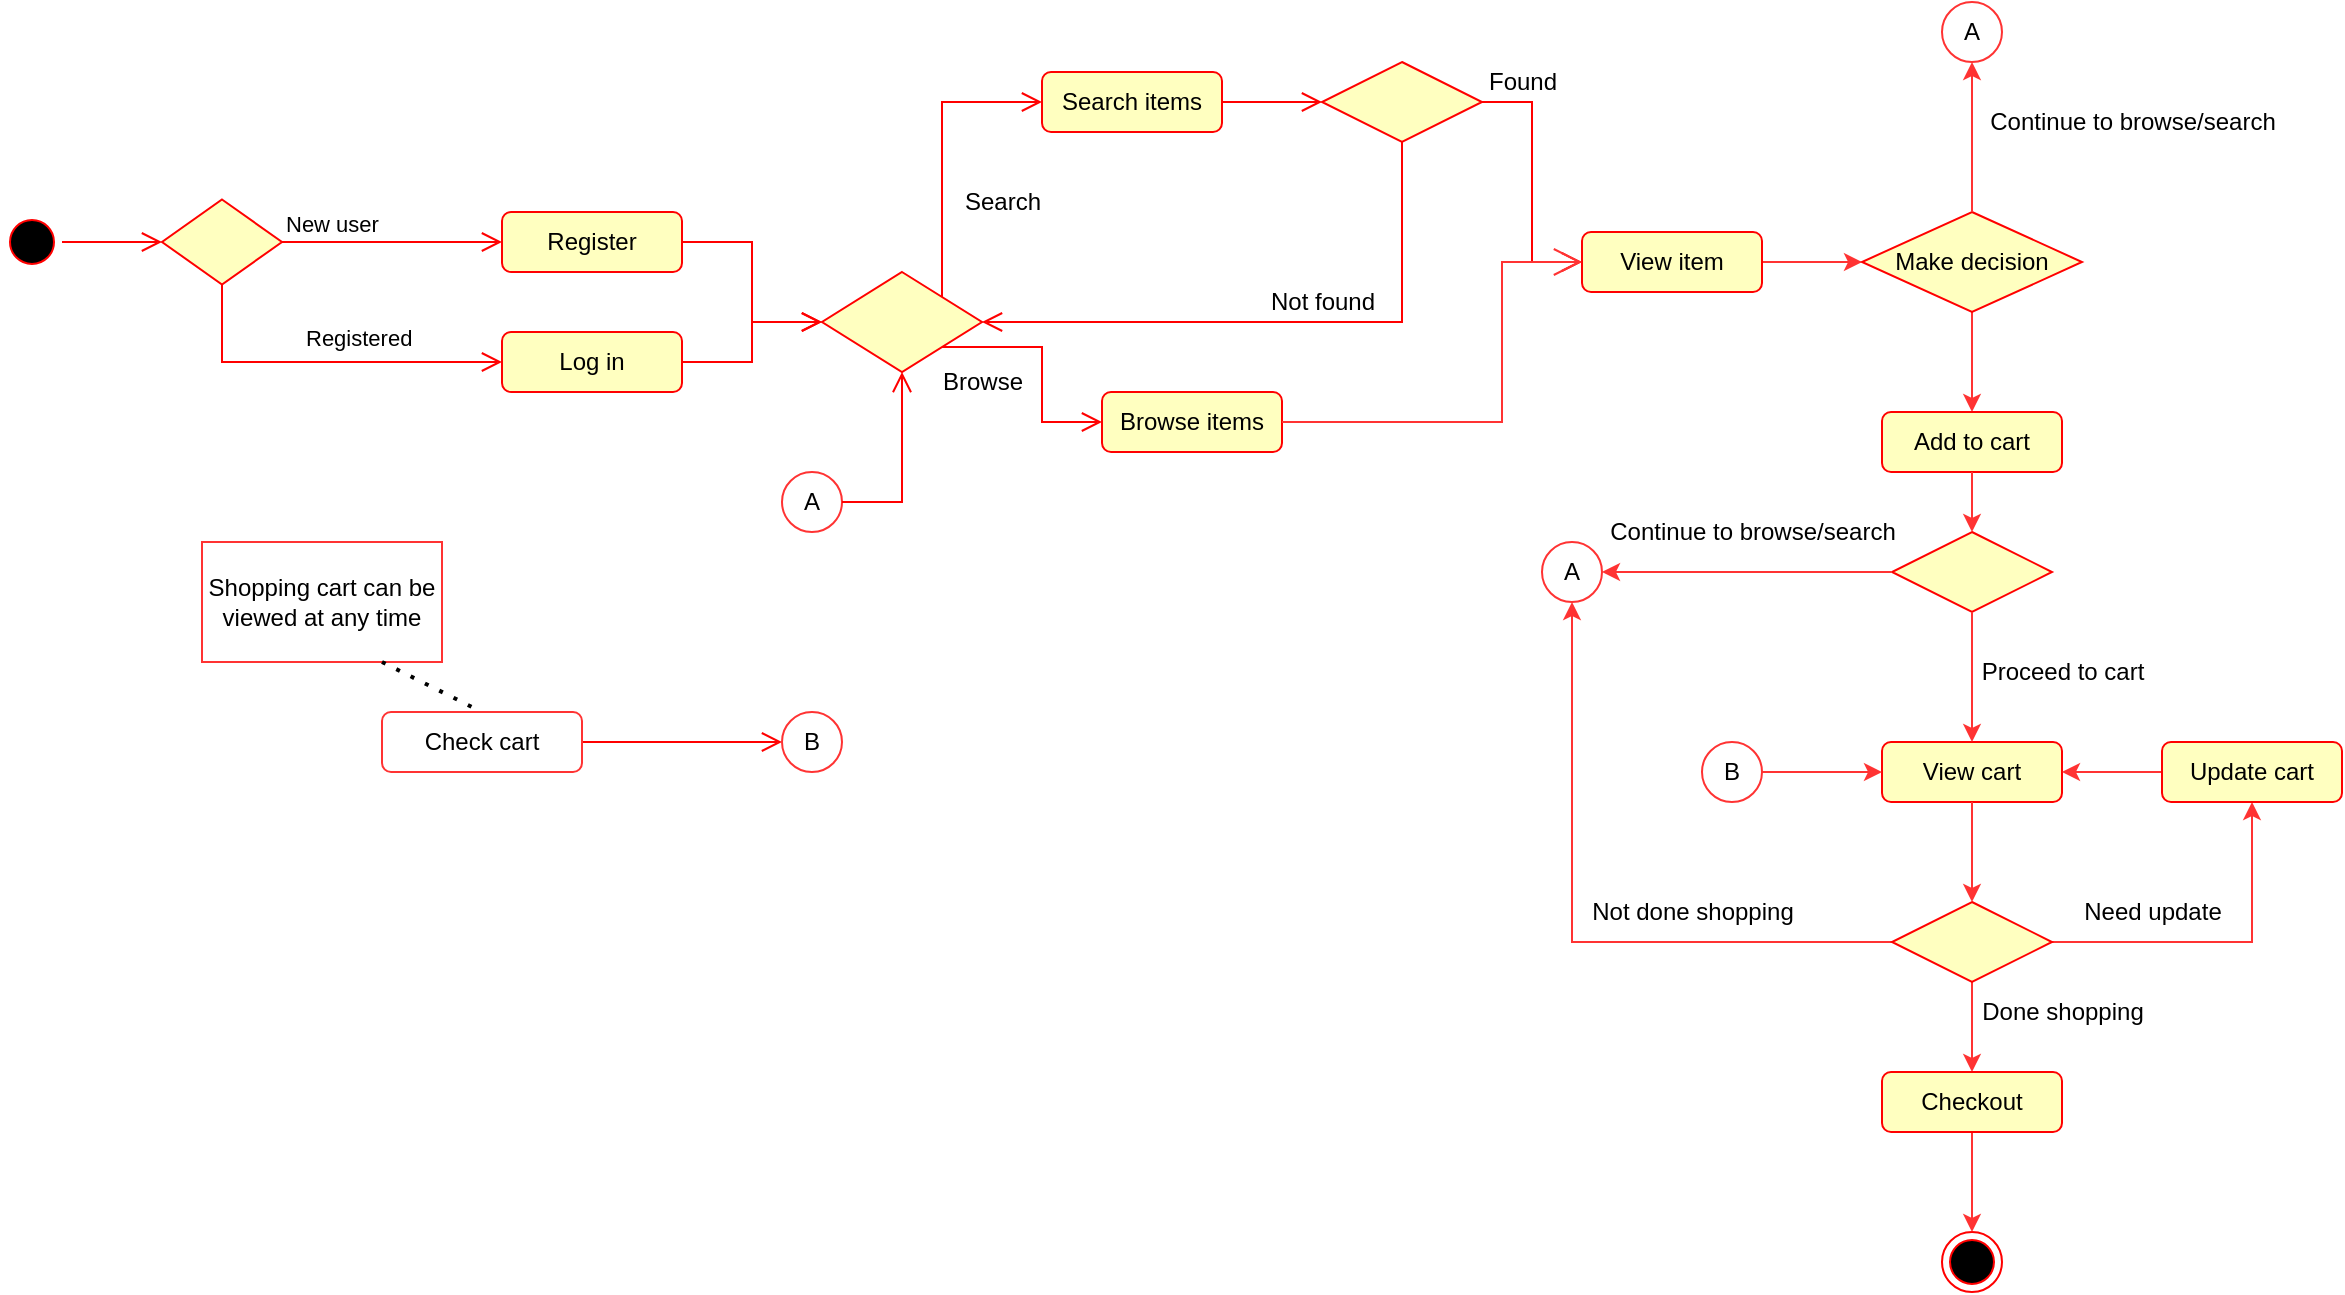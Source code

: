 <mxfile version="24.1.0" type="device">
  <diagram name="Page-1" id="58cdce13-f638-feb5-8d6f-7d28b1aa9fa0">
    <mxGraphModel dx="1613" dy="706" grid="1" gridSize="10" guides="1" tooltips="1" connect="1" arrows="1" fold="1" page="1" pageScale="1" pageWidth="1100" pageHeight="850" background="none" math="0" shadow="0">
      <root>
        <mxCell id="0" />
        <mxCell id="1" parent="0" />
        <mxCell id="hn9e4UP-f08yugh81iEx-1" value="" style="ellipse;html=1;shape=startState;fillColor=#000000;strokeColor=#ff0000;" parent="1" vertex="1">
          <mxGeometry x="50" y="210" width="30" height="30" as="geometry" />
        </mxCell>
        <mxCell id="hn9e4UP-f08yugh81iEx-2" value="" style="edgeStyle=orthogonalEdgeStyle;html=1;verticalAlign=bottom;endArrow=open;endSize=8;strokeColor=#ff0000;rounded=0;exitX=1;exitY=0.5;exitDx=0;exitDy=0;" parent="1" source="hn9e4UP-f08yugh81iEx-1" edge="1">
          <mxGeometry relative="1" as="geometry">
            <mxPoint x="130" y="225" as="targetPoint" />
            <mxPoint x="65" y="240" as="sourcePoint" />
          </mxGeometry>
        </mxCell>
        <mxCell id="hn9e4UP-f08yugh81iEx-3" value="" style="rhombus;whiteSpace=wrap;html=1;fontColor=#000000;fillColor=#ffffc0;strokeColor=#ff0000;" parent="1" vertex="1">
          <mxGeometry x="130" y="203.75" width="60" height="42.5" as="geometry" />
        </mxCell>
        <mxCell id="hn9e4UP-f08yugh81iEx-4" value="New user" style="edgeStyle=orthogonalEdgeStyle;html=1;align=left;verticalAlign=bottom;endArrow=open;endSize=8;strokeColor=#ff0000;rounded=0;exitX=1;exitY=0.5;exitDx=0;exitDy=0;entryX=0;entryY=0.5;entryDx=0;entryDy=0;" parent="1" source="hn9e4UP-f08yugh81iEx-3" target="hn9e4UP-f08yugh81iEx-8" edge="1">
          <mxGeometry x="-1" relative="1" as="geometry">
            <mxPoint x="290" y="213.75" as="targetPoint" />
            <mxPoint x="199.859" y="213.85" as="sourcePoint" />
          </mxGeometry>
        </mxCell>
        <mxCell id="hn9e4UP-f08yugh81iEx-5" value="Registered" style="edgeStyle=orthogonalEdgeStyle;html=1;align=left;verticalAlign=top;endArrow=open;endSize=8;strokeColor=#ff0000;rounded=0;entryX=0;entryY=0.5;entryDx=0;entryDy=0;exitX=0.5;exitY=1;exitDx=0;exitDy=0;" parent="1" source="hn9e4UP-f08yugh81iEx-3" target="hn9e4UP-f08yugh81iEx-9" edge="1">
          <mxGeometry x="-0.119" y="25" relative="1" as="geometry">
            <mxPoint x="279.95" y="285.03" as="targetPoint" />
            <mxPoint x="159.998" y="246.246" as="sourcePoint" />
            <Array as="points">
              <mxPoint x="160" y="285" />
              <mxPoint x="290" y="285" />
            </Array>
            <mxPoint as="offset" />
          </mxGeometry>
        </mxCell>
        <mxCell id="hn9e4UP-f08yugh81iEx-8" value="Register&lt;span style=&quot;color: rgba(0, 0, 0, 0); font-family: monospace; font-size: 0px; text-align: start; text-wrap: nowrap;&quot;&gt;%3CmxGraphModel%3E%3Croot%3E%3CmxCell%20id%3D%220%22%2F%3E%3CmxCell%20id%3D%221%22%20parent%3D%220%22%2F%3E%3CmxCell%20id%3D%222%22%20value%3D%22Browse%20Items%22%20style%3D%22rounded%3D1%3BwhiteSpace%3Dwrap%3Bhtml%3D1%3BfillColor%3D%23ffffc0%3BstrokeColor%3D%23ff0000%3BfontColor%3D%23000000%3B%22%20vertex%3D%221%22%20parent%3D%221%22%3E%3CmxGeometry%20x%3D%22220%22%20y%3D%22110%22%20width%3D%2290%22%20height%3D%2230%22%20as%3D%22geometry%22%2F%3E%3C%2FmxCell%3E%3C%2Froot%3E%3C%2FmxGraphModel%3E&lt;/span&gt;" style="rounded=1;whiteSpace=wrap;html=1;fillColor=#ffffc0;strokeColor=#ff0000;fontColor=#000000;" parent="1" vertex="1">
          <mxGeometry x="300" y="210" width="90" height="30" as="geometry" />
        </mxCell>
        <mxCell id="hn9e4UP-f08yugh81iEx-9" value="Log in" style="rounded=1;whiteSpace=wrap;html=1;fillColor=#ffffc0;strokeColor=#ff0000;fontColor=#000000;" parent="1" vertex="1">
          <mxGeometry x="300" y="270" width="90" height="30" as="geometry" />
        </mxCell>
        <mxCell id="hn9e4UP-f08yugh81iEx-13" value="" style="edgeStyle=orthogonalEdgeStyle;html=1;align=left;verticalAlign=bottom;endArrow=open;endSize=8;strokeColor=#ff0000;rounded=0;entryX=0;entryY=0.5;entryDx=0;entryDy=0;exitX=1;exitY=0.5;exitDx=0;exitDy=0;" parent="1" source="hn9e4UP-f08yugh81iEx-8" target="HdDQlEBCYO6yjAjvUNcA-2" edge="1">
          <mxGeometry x="-1" relative="1" as="geometry">
            <mxPoint x="460" y="250" as="targetPoint" />
            <mxPoint x="400" y="224.6" as="sourcePoint" />
          </mxGeometry>
        </mxCell>
        <mxCell id="hn9e4UP-f08yugh81iEx-14" value="" style="edgeStyle=orthogonalEdgeStyle;html=1;align=left;verticalAlign=bottom;endArrow=open;endSize=8;strokeColor=#ff0000;rounded=0;entryX=0;entryY=0.5;entryDx=0;entryDy=0;exitX=1;exitY=0.5;exitDx=0;exitDy=0;" parent="1" source="hn9e4UP-f08yugh81iEx-9" target="HdDQlEBCYO6yjAjvUNcA-2" edge="1">
          <mxGeometry x="-1" relative="1" as="geometry">
            <mxPoint x="460" y="250" as="targetPoint" />
            <mxPoint x="400" y="284.6" as="sourcePoint" />
          </mxGeometry>
        </mxCell>
        <mxCell id="hn9e4UP-f08yugh81iEx-45" value="" style="ellipse;html=1;shape=endState;fillColor=#000000;strokeColor=#ff0000;" parent="1" vertex="1">
          <mxGeometry x="1020" y="720" width="30" height="30" as="geometry" />
        </mxCell>
        <mxCell id="hn9e4UP-f08yugh81iEx-60" value="Search" style="text;html=1;align=center;verticalAlign=middle;resizable=0;points=[];autosize=1;strokeColor=none;fillColor=none;" parent="1" vertex="1">
          <mxGeometry x="520" y="190" width="60" height="30" as="geometry" />
        </mxCell>
        <mxCell id="HdDQlEBCYO6yjAjvUNcA-2" value="" style="rhombus;whiteSpace=wrap;html=1;fontColor=#000000;fillColor=#ffffc0;strokeColor=#ff0000;" parent="1" vertex="1">
          <mxGeometry x="460" y="240" width="80" height="50" as="geometry" />
        </mxCell>
        <mxCell id="HdDQlEBCYO6yjAjvUNcA-3" value="" style="edgeStyle=orthogonalEdgeStyle;html=1;align=left;verticalAlign=bottom;endArrow=open;endSize=8;strokeColor=#ff0000;rounded=0;exitX=1;exitY=0;exitDx=0;exitDy=0;entryX=0;entryY=0.5;entryDx=0;entryDy=0;" parent="1" source="HdDQlEBCYO6yjAjvUNcA-2" target="HdDQlEBCYO6yjAjvUNcA-4" edge="1">
          <mxGeometry x="-1" relative="1" as="geometry">
            <mxPoint x="520" y="170" as="targetPoint" />
            <mxPoint x="500" y="211.25" as="sourcePoint" />
            <Array as="points">
              <mxPoint x="520" y="155" />
            </Array>
          </mxGeometry>
        </mxCell>
        <mxCell id="HdDQlEBCYO6yjAjvUNcA-4" value="Search items" style="rounded=1;whiteSpace=wrap;html=1;fillColor=#ffffc0;strokeColor=#ff0000;fontColor=#000000;" parent="1" vertex="1">
          <mxGeometry x="570" y="140" width="90" height="30" as="geometry" />
        </mxCell>
        <mxCell id="HdDQlEBCYO6yjAjvUNcA-5" value="" style="rhombus;whiteSpace=wrap;html=1;fontColor=#000000;fillColor=#ffffc0;strokeColor=#ff0000;" parent="1" vertex="1">
          <mxGeometry x="710" y="135" width="80" height="40" as="geometry" />
        </mxCell>
        <mxCell id="HdDQlEBCYO6yjAjvUNcA-6" value="" style="edgeStyle=orthogonalEdgeStyle;html=1;align=left;verticalAlign=bottom;endArrow=open;endSize=8;strokeColor=#ff0000;rounded=0;exitX=1;exitY=0.5;exitDx=0;exitDy=0;entryX=0;entryY=0.5;entryDx=0;entryDy=0;" parent="1" source="HdDQlEBCYO6yjAjvUNcA-4" target="HdDQlEBCYO6yjAjvUNcA-5" edge="1">
          <mxGeometry x="-1" relative="1" as="geometry">
            <mxPoint x="720" y="185" as="targetPoint" />
            <mxPoint x="690" y="280" as="sourcePoint" />
            <Array as="points">
              <mxPoint x="670" y="155" />
              <mxPoint x="670" y="155" />
            </Array>
          </mxGeometry>
        </mxCell>
        <mxCell id="HdDQlEBCYO6yjAjvUNcA-7" value="" style="edgeStyle=orthogonalEdgeStyle;html=1;verticalAlign=bottom;endArrow=open;endSize=8;strokeColor=#ff0000;rounded=0;exitX=1;exitY=0.5;exitDx=0;exitDy=0;entryX=0;entryY=0.5;entryDx=0;entryDy=0;" parent="1" source="HdDQlEBCYO6yjAjvUNcA-5" target="HdDQlEBCYO6yjAjvUNcA-11" edge="1">
          <mxGeometry relative="1" as="geometry">
            <mxPoint x="830" y="155" as="targetPoint" />
            <mxPoint x="90" y="235" as="sourcePoint" />
          </mxGeometry>
        </mxCell>
        <mxCell id="HdDQlEBCYO6yjAjvUNcA-8" value="Found" style="text;html=1;align=center;verticalAlign=middle;resizable=0;points=[];autosize=1;strokeColor=none;fillColor=none;" parent="1" vertex="1">
          <mxGeometry x="780" y="130" width="60" height="30" as="geometry" />
        </mxCell>
        <mxCell id="HdDQlEBCYO6yjAjvUNcA-9" value="" style="edgeStyle=orthogonalEdgeStyle;html=1;verticalAlign=bottom;endArrow=open;endSize=8;strokeColor=#ff0000;rounded=0;exitX=0.5;exitY=1;exitDx=0;exitDy=0;entryX=1;entryY=0.5;entryDx=0;entryDy=0;" parent="1" source="HdDQlEBCYO6yjAjvUNcA-5" target="HdDQlEBCYO6yjAjvUNcA-2" edge="1">
          <mxGeometry relative="1" as="geometry">
            <mxPoint x="840" y="165" as="targetPoint" />
            <mxPoint x="800" y="165" as="sourcePoint" />
          </mxGeometry>
        </mxCell>
        <mxCell id="HdDQlEBCYO6yjAjvUNcA-10" value="Not found" style="text;html=1;align=center;verticalAlign=middle;resizable=0;points=[];autosize=1;strokeColor=none;fillColor=none;" parent="1" vertex="1">
          <mxGeometry x="670" y="240" width="80" height="30" as="geometry" />
        </mxCell>
        <mxCell id="HdDQlEBCYO6yjAjvUNcA-21" style="edgeStyle=orthogonalEdgeStyle;rounded=0;orthogonalLoop=1;jettySize=auto;html=1;exitX=1;exitY=0.5;exitDx=0;exitDy=0;entryX=0;entryY=0.5;entryDx=0;entryDy=0;strokeColor=#FF3333;" parent="1" source="HdDQlEBCYO6yjAjvUNcA-11" target="HdDQlEBCYO6yjAjvUNcA-20" edge="1">
          <mxGeometry relative="1" as="geometry" />
        </mxCell>
        <mxCell id="HdDQlEBCYO6yjAjvUNcA-11" value="View item" style="rounded=1;whiteSpace=wrap;html=1;fillColor=#ffffc0;strokeColor=#ff0000;fontColor=#000000;" parent="1" vertex="1">
          <mxGeometry x="840" y="220" width="90" height="30" as="geometry" />
        </mxCell>
        <mxCell id="HdDQlEBCYO6yjAjvUNcA-14" value="Browse items" style="rounded=1;whiteSpace=wrap;html=1;fillColor=#ffffc0;strokeColor=#ff0000;fontColor=#000000;" parent="1" vertex="1">
          <mxGeometry x="600" y="300" width="90" height="30" as="geometry" />
        </mxCell>
        <mxCell id="HdDQlEBCYO6yjAjvUNcA-15" value="" style="edgeStyle=orthogonalEdgeStyle;html=1;align=left;verticalAlign=bottom;endArrow=open;endSize=8;strokeColor=#ff0000;rounded=0;exitX=1;exitY=1;exitDx=0;exitDy=0;entryX=0;entryY=0.5;entryDx=0;entryDy=0;" parent="1" source="HdDQlEBCYO6yjAjvUNcA-2" target="HdDQlEBCYO6yjAjvUNcA-14" edge="1">
          <mxGeometry x="-1" y="32" relative="1" as="geometry">
            <mxPoint x="720" y="380" as="targetPoint" />
            <mxPoint x="610" y="380" as="sourcePoint" />
            <mxPoint x="-2" y="-10" as="offset" />
          </mxGeometry>
        </mxCell>
        <mxCell id="HdDQlEBCYO6yjAjvUNcA-16" value="Browse" style="text;html=1;align=center;verticalAlign=middle;resizable=0;points=[];autosize=1;strokeColor=none;fillColor=none;" parent="1" vertex="1">
          <mxGeometry x="510" y="280" width="60" height="30" as="geometry" />
        </mxCell>
        <mxCell id="HdDQlEBCYO6yjAjvUNcA-19" value="" style="endArrow=open;endFill=1;endSize=12;html=1;rounded=0;exitX=1;exitY=0.5;exitDx=0;exitDy=0;entryX=0;entryY=0.5;entryDx=0;entryDy=0;strokeColor=#FF3333;" parent="1" source="HdDQlEBCYO6yjAjvUNcA-14" target="HdDQlEBCYO6yjAjvUNcA-11" edge="1">
          <mxGeometry width="160" relative="1" as="geometry">
            <mxPoint x="750" y="314.76" as="sourcePoint" />
            <mxPoint x="910" y="314.76" as="targetPoint" />
            <Array as="points">
              <mxPoint x="800" y="315" />
              <mxPoint x="800" y="235" />
            </Array>
          </mxGeometry>
        </mxCell>
        <mxCell id="HdDQlEBCYO6yjAjvUNcA-25" style="edgeStyle=orthogonalEdgeStyle;rounded=0;orthogonalLoop=1;jettySize=auto;html=1;entryX=0.5;entryY=0;entryDx=0;entryDy=0;strokeColor=#FF3333;" parent="1" source="HdDQlEBCYO6yjAjvUNcA-20" target="HdDQlEBCYO6yjAjvUNcA-24" edge="1">
          <mxGeometry relative="1" as="geometry" />
        </mxCell>
        <mxCell id="HdDQlEBCYO6yjAjvUNcA-20" value="Make decision" style="rhombus;whiteSpace=wrap;html=1;fontColor=#000000;fillColor=#ffffc0;strokeColor=#ff0000;" parent="1" vertex="1">
          <mxGeometry x="980" y="210" width="110" height="50" as="geometry" />
        </mxCell>
        <mxCell id="HdDQlEBCYO6yjAjvUNcA-23" value="Continue to browse/search" style="text;html=1;align=center;verticalAlign=middle;resizable=0;points=[];autosize=1;strokeColor=none;fillColor=none;" parent="1" vertex="1">
          <mxGeometry x="1030" y="150" width="170" height="30" as="geometry" />
        </mxCell>
        <mxCell id="HdDQlEBCYO6yjAjvUNcA-24" value="Add to cart" style="rounded=1;whiteSpace=wrap;html=1;fillColor=#ffffc0;strokeColor=#ff0000;fontColor=#000000;" parent="1" vertex="1">
          <mxGeometry x="990" y="310" width="90" height="30" as="geometry" />
        </mxCell>
        <mxCell id="HdDQlEBCYO6yjAjvUNcA-26" value="" style="rhombus;whiteSpace=wrap;html=1;fontColor=#000000;fillColor=#ffffc0;strokeColor=#ff0000;" parent="1" vertex="1">
          <mxGeometry x="995" y="370" width="80" height="40" as="geometry" />
        </mxCell>
        <mxCell id="HdDQlEBCYO6yjAjvUNcA-27" style="edgeStyle=orthogonalEdgeStyle;rounded=0;orthogonalLoop=1;jettySize=auto;html=1;entryX=0.5;entryY=0;entryDx=0;entryDy=0;strokeColor=#FF3333;exitX=0.5;exitY=1;exitDx=0;exitDy=0;" parent="1" source="HdDQlEBCYO6yjAjvUNcA-24" target="HdDQlEBCYO6yjAjvUNcA-26" edge="1">
          <mxGeometry relative="1" as="geometry">
            <mxPoint x="1060" y="350" as="sourcePoint" />
            <mxPoint x="1060" y="400" as="targetPoint" />
          </mxGeometry>
        </mxCell>
        <mxCell id="HdDQlEBCYO6yjAjvUNcA-28" style="edgeStyle=orthogonalEdgeStyle;rounded=0;orthogonalLoop=1;jettySize=auto;html=1;entryX=1;entryY=0.5;entryDx=0;entryDy=0;strokeColor=#FF3333;exitX=0;exitY=0.5;exitDx=0;exitDy=0;" parent="1" source="HdDQlEBCYO6yjAjvUNcA-26" target="HdDQlEBCYO6yjAjvUNcA-39" edge="1">
          <mxGeometry relative="1" as="geometry">
            <mxPoint x="1034.71" y="425" as="sourcePoint" />
            <mxPoint x="1034.71" y="470" as="targetPoint" />
          </mxGeometry>
        </mxCell>
        <mxCell id="HdDQlEBCYO6yjAjvUNcA-29" value="Continue to browse/search" style="text;html=1;align=center;verticalAlign=middle;resizable=0;points=[];autosize=1;strokeColor=none;fillColor=none;" parent="1" vertex="1">
          <mxGeometry x="840" y="355" width="170" height="30" as="geometry" />
        </mxCell>
        <mxCell id="HdDQlEBCYO6yjAjvUNcA-31" value="View cart" style="rounded=1;whiteSpace=wrap;html=1;fillColor=#ffffc0;strokeColor=#ff0000;fontColor=#000000;" parent="1" vertex="1">
          <mxGeometry x="990" y="475" width="90" height="30" as="geometry" />
        </mxCell>
        <mxCell id="HdDQlEBCYO6yjAjvUNcA-32" style="edgeStyle=orthogonalEdgeStyle;rounded=0;orthogonalLoop=1;jettySize=auto;html=1;entryX=0.5;entryY=0;entryDx=0;entryDy=0;strokeColor=#FF3333;exitX=0.5;exitY=1;exitDx=0;exitDy=0;" parent="1" source="HdDQlEBCYO6yjAjvUNcA-26" target="HdDQlEBCYO6yjAjvUNcA-31" edge="1">
          <mxGeometry relative="1" as="geometry">
            <mxPoint x="1045" y="335" as="sourcePoint" />
            <mxPoint x="1045" y="380" as="targetPoint" />
          </mxGeometry>
        </mxCell>
        <mxCell id="HdDQlEBCYO6yjAjvUNcA-34" value="Proceed to cart" style="text;html=1;align=center;verticalAlign=middle;resizable=0;points=[];autosize=1;strokeColor=none;fillColor=none;" parent="1" vertex="1">
          <mxGeometry x="1030" y="425" width="100" height="30" as="geometry" />
        </mxCell>
        <mxCell id="HdDQlEBCYO6yjAjvUNcA-51" style="edgeStyle=orthogonalEdgeStyle;rounded=0;orthogonalLoop=1;jettySize=auto;html=1;entryX=0.5;entryY=1;entryDx=0;entryDy=0;strokeColor=#FF3333;" parent="1" source="HdDQlEBCYO6yjAjvUNcA-37" target="HdDQlEBCYO6yjAjvUNcA-50" edge="1">
          <mxGeometry relative="1" as="geometry" />
        </mxCell>
        <mxCell id="HdDQlEBCYO6yjAjvUNcA-54" style="edgeStyle=orthogonalEdgeStyle;rounded=0;orthogonalLoop=1;jettySize=auto;html=1;entryX=0.5;entryY=1;entryDx=0;entryDy=0;strokeColor=#FF3333;" parent="1" source="HdDQlEBCYO6yjAjvUNcA-37" target="HdDQlEBCYO6yjAjvUNcA-39" edge="1">
          <mxGeometry relative="1" as="geometry" />
        </mxCell>
        <mxCell id="HdDQlEBCYO6yjAjvUNcA-59" style="edgeStyle=orthogonalEdgeStyle;rounded=0;orthogonalLoop=1;jettySize=auto;html=1;strokeColor=#FF3333;" parent="1" source="HdDQlEBCYO6yjAjvUNcA-37" target="HdDQlEBCYO6yjAjvUNcA-58" edge="1">
          <mxGeometry relative="1" as="geometry" />
        </mxCell>
        <mxCell id="HdDQlEBCYO6yjAjvUNcA-37" value="" style="rhombus;whiteSpace=wrap;html=1;fontColor=#000000;fillColor=#ffffc0;strokeColor=#ff0000;" parent="1" vertex="1">
          <mxGeometry x="995" y="555" width="80" height="40" as="geometry" />
        </mxCell>
        <mxCell id="HdDQlEBCYO6yjAjvUNcA-38" style="edgeStyle=orthogonalEdgeStyle;rounded=0;orthogonalLoop=1;jettySize=auto;html=1;entryX=0.5;entryY=0;entryDx=0;entryDy=0;strokeColor=#FF3333;exitX=0.5;exitY=1;exitDx=0;exitDy=0;" parent="1" source="HdDQlEBCYO6yjAjvUNcA-31" target="HdDQlEBCYO6yjAjvUNcA-37" edge="1">
          <mxGeometry relative="1" as="geometry">
            <mxPoint x="1070" y="520" as="sourcePoint" />
            <mxPoint x="1070" y="585" as="targetPoint" />
          </mxGeometry>
        </mxCell>
        <mxCell id="HdDQlEBCYO6yjAjvUNcA-39" value="A" style="ellipse;whiteSpace=wrap;html=1;aspect=fixed;strokeColor=#FF3333;" parent="1" vertex="1">
          <mxGeometry x="820" y="375" width="30" height="30" as="geometry" />
        </mxCell>
        <mxCell id="HdDQlEBCYO6yjAjvUNcA-40" value="A" style="ellipse;whiteSpace=wrap;html=1;aspect=fixed;strokeColor=#FF3333;" parent="1" vertex="1">
          <mxGeometry x="1020" y="105" width="30" height="30" as="geometry" />
        </mxCell>
        <mxCell id="HdDQlEBCYO6yjAjvUNcA-41" style="edgeStyle=orthogonalEdgeStyle;rounded=0;orthogonalLoop=1;jettySize=auto;html=1;entryX=0.5;entryY=1;entryDx=0;entryDy=0;strokeColor=#FF3333;exitX=0.5;exitY=0;exitDx=0;exitDy=0;" parent="1" source="HdDQlEBCYO6yjAjvUNcA-20" target="HdDQlEBCYO6yjAjvUNcA-40" edge="1">
          <mxGeometry relative="1" as="geometry">
            <mxPoint x="1005" y="415" as="sourcePoint" />
            <mxPoint x="810" y="415" as="targetPoint" />
          </mxGeometry>
        </mxCell>
        <mxCell id="HdDQlEBCYO6yjAjvUNcA-42" value="A" style="ellipse;whiteSpace=wrap;html=1;aspect=fixed;strokeColor=#FF3333;" parent="1" vertex="1">
          <mxGeometry x="440" y="340" width="30" height="30" as="geometry" />
        </mxCell>
        <mxCell id="HdDQlEBCYO6yjAjvUNcA-43" value="" style="edgeStyle=orthogonalEdgeStyle;html=1;align=left;verticalAlign=bottom;endArrow=open;endSize=8;strokeColor=#ff0000;rounded=0;exitX=1;exitY=0.5;exitDx=0;exitDy=0;entryX=0.5;entryY=1;entryDx=0;entryDy=0;" parent="1" source="HdDQlEBCYO6yjAjvUNcA-42" target="HdDQlEBCYO6yjAjvUNcA-2" edge="1">
          <mxGeometry x="-1" y="32" relative="1" as="geometry">
            <mxPoint x="610" y="325" as="targetPoint" />
            <mxPoint x="530" y="288" as="sourcePoint" />
            <mxPoint x="-2" y="-10" as="offset" />
          </mxGeometry>
        </mxCell>
        <mxCell id="HdDQlEBCYO6yjAjvUNcA-44" value="Shopping cart can be viewed&lt;span style=&quot;background-color: initial;&quot;&gt;&amp;nbsp;at any time&lt;/span&gt;" style="rounded=0;whiteSpace=wrap;html=1;strokeColor=#FF3333;" parent="1" vertex="1">
          <mxGeometry x="150" y="375" width="120" height="60" as="geometry" />
        </mxCell>
        <mxCell id="HdDQlEBCYO6yjAjvUNcA-45" value="" style="edgeStyle=orthogonalEdgeStyle;html=1;align=left;verticalAlign=bottom;endArrow=open;endSize=8;strokeColor=#ff0000;rounded=0;entryX=0;entryY=0.5;entryDx=0;entryDy=0;exitX=1;exitY=0.5;exitDx=0;exitDy=0;" parent="1" source="HdDQlEBCYO6yjAjvUNcA-56" target="HdDQlEBCYO6yjAjvUNcA-46" edge="1">
          <mxGeometry x="-1" y="32" relative="1" as="geometry">
            <mxPoint x="505" y="450" as="targetPoint" />
            <mxPoint x="440" y="520" as="sourcePoint" />
            <mxPoint x="-2" y="-10" as="offset" />
          </mxGeometry>
        </mxCell>
        <mxCell id="HdDQlEBCYO6yjAjvUNcA-46" value="B" style="ellipse;whiteSpace=wrap;html=1;aspect=fixed;strokeColor=#FF3333;" parent="1" vertex="1">
          <mxGeometry x="440" y="460" width="30" height="30" as="geometry" />
        </mxCell>
        <mxCell id="HdDQlEBCYO6yjAjvUNcA-49" style="edgeStyle=orthogonalEdgeStyle;rounded=0;orthogonalLoop=1;jettySize=auto;html=1;entryX=0;entryY=0.5;entryDx=0;entryDy=0;strokeColor=#FF3333;" parent="1" source="HdDQlEBCYO6yjAjvUNcA-48" target="HdDQlEBCYO6yjAjvUNcA-31" edge="1">
          <mxGeometry relative="1" as="geometry" />
        </mxCell>
        <mxCell id="HdDQlEBCYO6yjAjvUNcA-48" value="B" style="ellipse;whiteSpace=wrap;html=1;aspect=fixed;strokeColor=#FF3333;" parent="1" vertex="1">
          <mxGeometry x="900" y="475" width="30" height="30" as="geometry" />
        </mxCell>
        <mxCell id="HdDQlEBCYO6yjAjvUNcA-52" style="edgeStyle=orthogonalEdgeStyle;rounded=0;orthogonalLoop=1;jettySize=auto;html=1;entryX=1;entryY=0.5;entryDx=0;entryDy=0;strokeColor=#FF3333;" parent="1" source="HdDQlEBCYO6yjAjvUNcA-50" target="HdDQlEBCYO6yjAjvUNcA-31" edge="1">
          <mxGeometry relative="1" as="geometry" />
        </mxCell>
        <mxCell id="HdDQlEBCYO6yjAjvUNcA-50" value="Update cart" style="rounded=1;whiteSpace=wrap;html=1;fillColor=#ffffc0;strokeColor=#ff0000;fontColor=#000000;" parent="1" vertex="1">
          <mxGeometry x="1130" y="475" width="90" height="30" as="geometry" />
        </mxCell>
        <mxCell id="HdDQlEBCYO6yjAjvUNcA-53" value="Need update" style="text;html=1;align=center;verticalAlign=middle;resizable=0;points=[];autosize=1;strokeColor=none;fillColor=none;" parent="1" vertex="1">
          <mxGeometry x="1080" y="545" width="90" height="30" as="geometry" />
        </mxCell>
        <mxCell id="HdDQlEBCYO6yjAjvUNcA-55" value="Not done shopping" style="text;html=1;align=center;verticalAlign=middle;resizable=0;points=[];autosize=1;strokeColor=none;fillColor=none;" parent="1" vertex="1">
          <mxGeometry x="835" y="545" width="120" height="30" as="geometry" />
        </mxCell>
        <mxCell id="HdDQlEBCYO6yjAjvUNcA-56" value="Check cart" style="rounded=1;whiteSpace=wrap;html=1;strokeColor=#FF3333;" parent="1" vertex="1">
          <mxGeometry x="240" y="460" width="100" height="30" as="geometry" />
        </mxCell>
        <mxCell id="HdDQlEBCYO6yjAjvUNcA-57" value="" style="endArrow=none;dashed=1;html=1;dashPattern=1 3;strokeWidth=2;rounded=0;exitX=0.75;exitY=1;exitDx=0;exitDy=0;entryX=0.5;entryY=0;entryDx=0;entryDy=0;" parent="1" source="HdDQlEBCYO6yjAjvUNcA-44" target="HdDQlEBCYO6yjAjvUNcA-56" edge="1">
          <mxGeometry width="50" height="50" relative="1" as="geometry">
            <mxPoint x="680" y="480" as="sourcePoint" />
            <mxPoint x="730" y="430" as="targetPoint" />
          </mxGeometry>
        </mxCell>
        <mxCell id="HdDQlEBCYO6yjAjvUNcA-60" style="edgeStyle=orthogonalEdgeStyle;rounded=0;orthogonalLoop=1;jettySize=auto;html=1;entryX=0.5;entryY=0;entryDx=0;entryDy=0;strokeColor=#FF3333;" parent="1" source="HdDQlEBCYO6yjAjvUNcA-58" target="hn9e4UP-f08yugh81iEx-45" edge="1">
          <mxGeometry relative="1" as="geometry" />
        </mxCell>
        <mxCell id="HdDQlEBCYO6yjAjvUNcA-58" value="Checkout" style="rounded=1;whiteSpace=wrap;html=1;fillColor=#ffffc0;strokeColor=#ff0000;fontColor=#000000;" parent="1" vertex="1">
          <mxGeometry x="990" y="640" width="90" height="30" as="geometry" />
        </mxCell>
        <mxCell id="HdDQlEBCYO6yjAjvUNcA-61" value="Done shopping" style="text;html=1;align=center;verticalAlign=middle;resizable=0;points=[];autosize=1;strokeColor=none;fillColor=none;" parent="1" vertex="1">
          <mxGeometry x="1030" y="595" width="100" height="30" as="geometry" />
        </mxCell>
      </root>
    </mxGraphModel>
  </diagram>
</mxfile>
